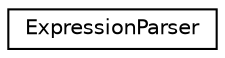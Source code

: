 digraph "类继承关系图"
{
 // INTERACTIVE_SVG=YES
 // LATEX_PDF_SIZE
  edge [fontname="Helvetica",fontsize="10",labelfontname="Helvetica",labelfontsize="10"];
  node [fontname="Helvetica",fontsize="10",shape=record];
  rankdir="LR";
  Node0 [label="ExpressionParser",height=0.2,width=0.4,color="black", fillcolor="white", style="filled",URL="$da/d46/class_expression_parser.html",tooltip="Recursive decent parser for Django style template expressions."];
}
